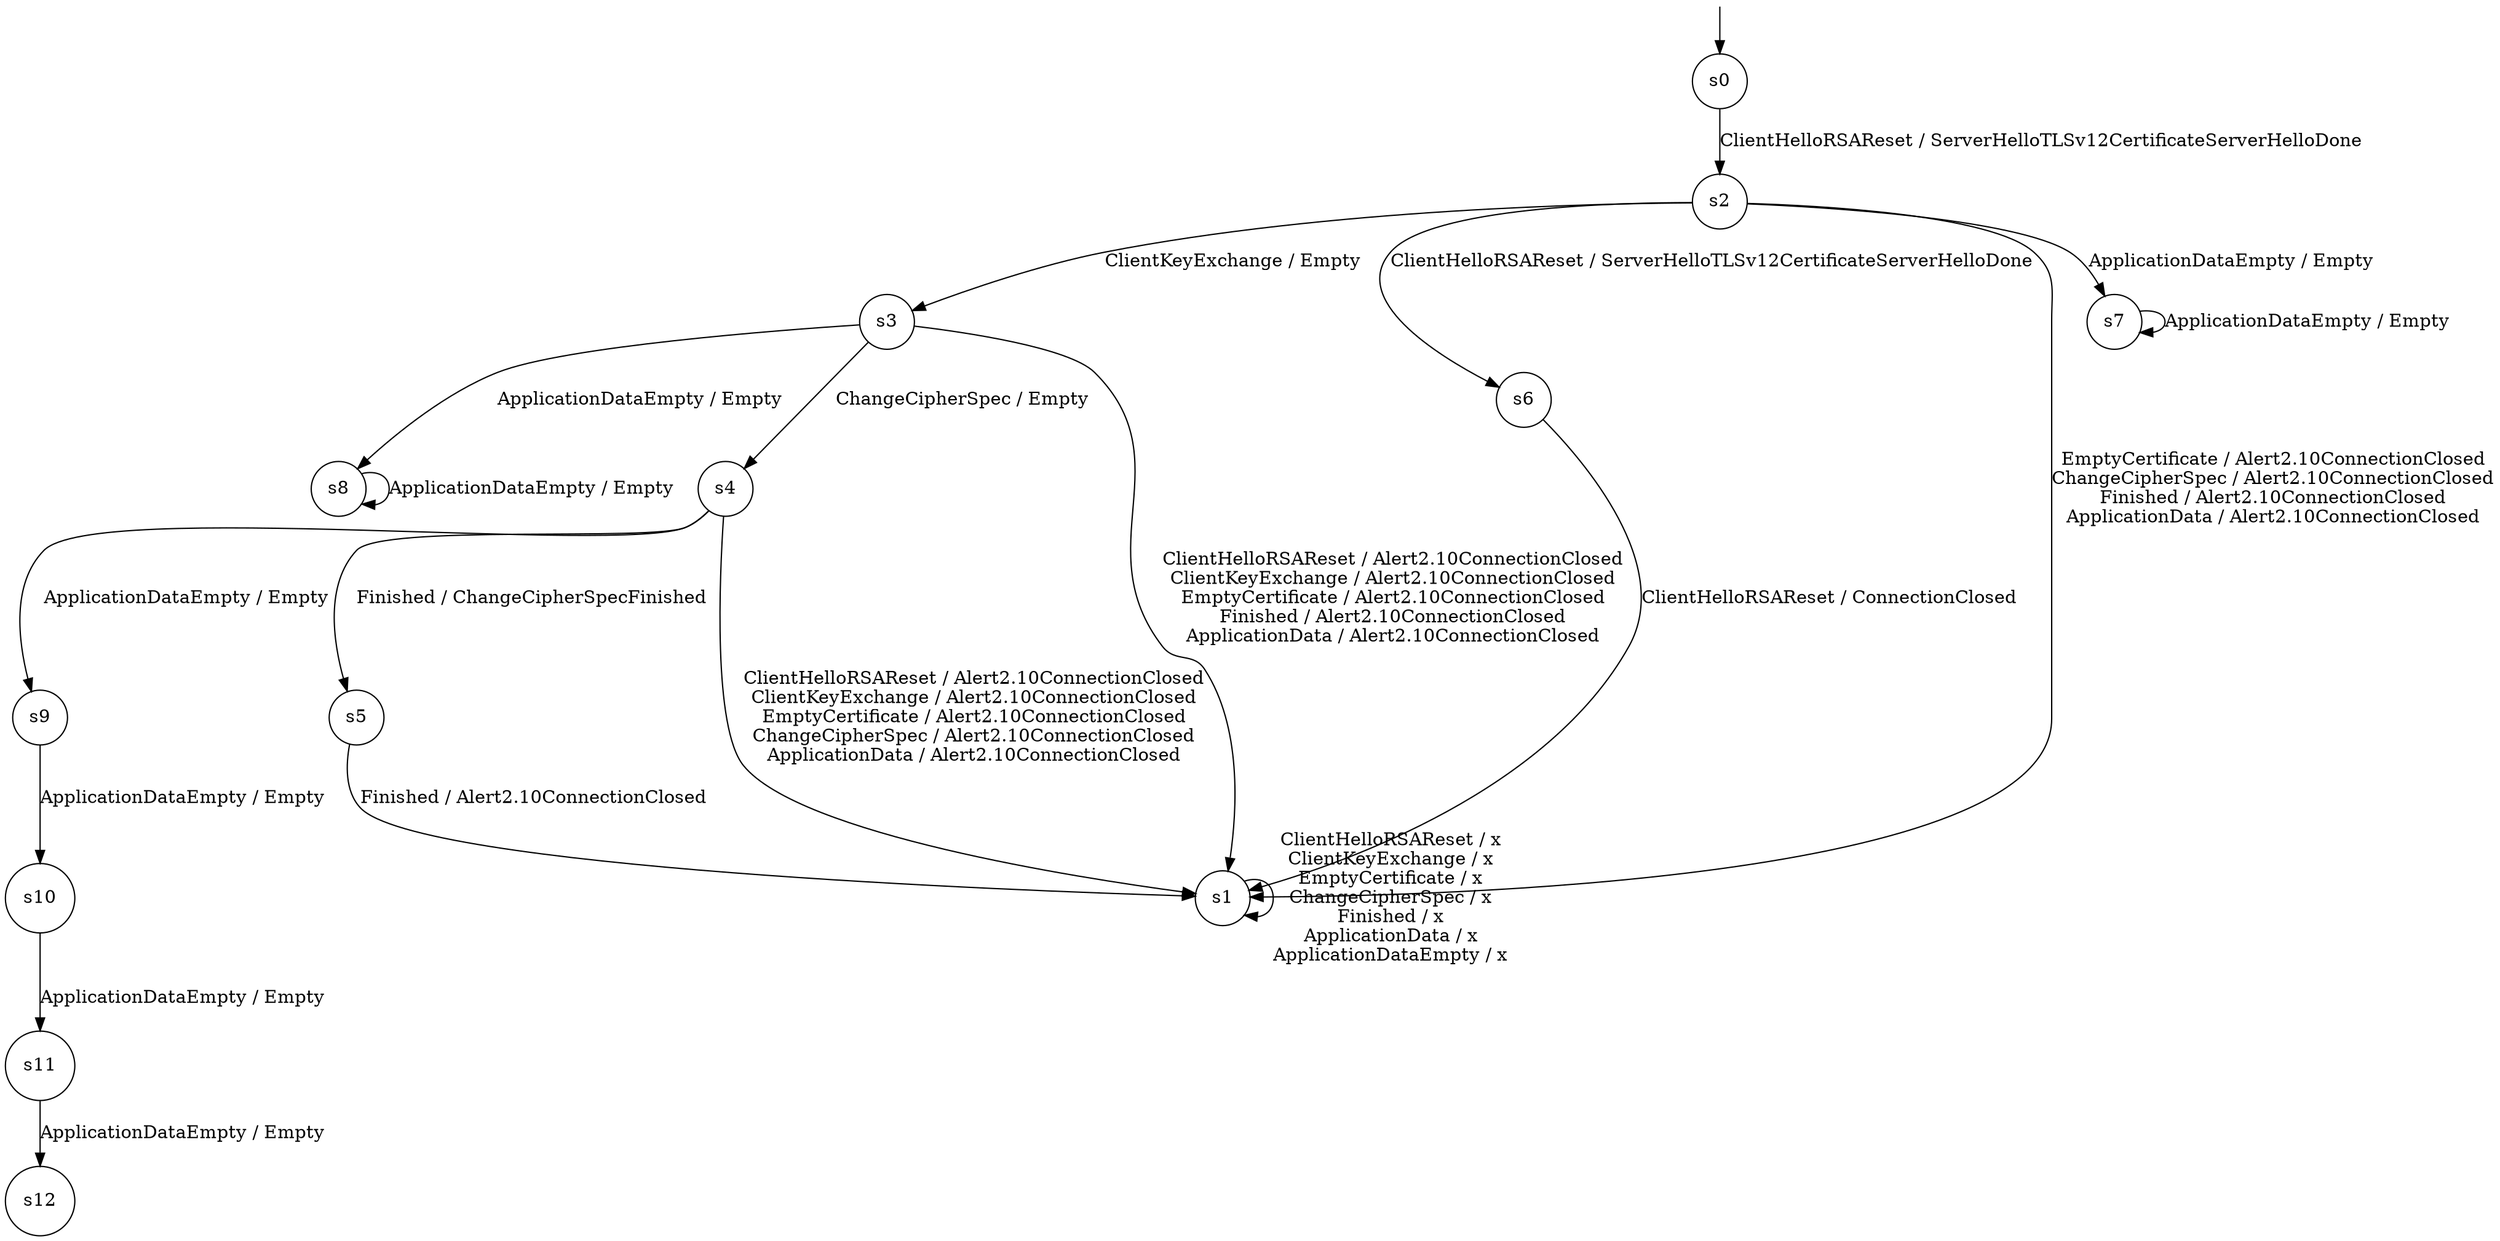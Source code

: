 digraph g {

	s0 [shape="circle" label="s0"];
	s1 [shape="circle" label="s1"];
	s2 [shape="circle" label="s2"];
	s3 [shape="circle" label="s3"];
	s4 [shape="circle" label="s4"];
	s5 [shape="circle" label="s5"];
	s6 [shape="circle" label="s6"];
	s7 [shape="circle" label="s7"];
	s8 [shape="circle" label="s8"];
	s9 [shape="circle" label="s9"];
	s10 [shape="circle" label="s10"];
	s11 [shape="circle" label="s11"];
	s12 [shape="circle" label="s12"];

__start0 [label="" shape="none" width="0" height="0"];
__start0 -> s0;

	s0 -> s2 [label="ClientHelloRSAReset / ServerHelloTLSv12CertificateServerHelloDone\n"];
	s1 -> s1 [label="ClientHelloRSAReset / x\nClientKeyExchange / x\nEmptyCertificate / x\nChangeCipherSpec / x\nFinished / x\nApplicationData / x\nApplicationDataEmpty / x\n"];
	s2 -> s6 [label="ClientHelloRSAReset / ServerHelloTLSv12CertificateServerHelloDone\n"];
	s2 -> s3 [label="ClientKeyExchange / Empty\n"];
	s2 -> s1 [label="EmptyCertificate / Alert2.10ConnectionClosed\nChangeCipherSpec / Alert2.10ConnectionClosed\nFinished / Alert2.10ConnectionClosed\nApplicationData / Alert2.10ConnectionClosed\n"];
	s2 -> s7 [label="ApplicationDataEmpty / Empty\n"];
	s3 -> s1 [label="ClientHelloRSAReset / Alert2.10ConnectionClosed\nClientKeyExchange / Alert2.10ConnectionClosed\nEmptyCertificate / Alert2.10ConnectionClosed\nFinished / Alert2.10ConnectionClosed\nApplicationData / Alert2.10ConnectionClosed\n"];
	s3 -> s4 [label="ChangeCipherSpec / Empty\n"];
	s3 -> s8 [label="ApplicationDataEmpty / Empty\n"];
	s4 -> s1 [label="ClientHelloRSAReset / Alert2.10ConnectionClosed\nClientKeyExchange / Alert2.10ConnectionClosed\nEmptyCertificate / Alert2.10ConnectionClosed\nChangeCipherSpec / Alert2.10ConnectionClosed\nApplicationData / Alert2.10ConnectionClosed\n"];
	s4 -> s5 [label="Finished / ChangeCipherSpecFinished\n"];
	s4 -> s9 [label="ApplicationDataEmpty / Empty\n"];
	s5 -> s1 [label="Finished / Alert2.10ConnectionClosed\n"];
	s6 -> s1 [label="ClientHelloRSAReset / ConnectionClosed\n"];
	s7 -> s7 [label="ApplicationDataEmpty / Empty\n"];
	s8 -> s8 [label="ApplicationDataEmpty / Empty\n"];
	s9 -> s10 [label="ApplicationDataEmpty / Empty\n"];
	s10 -> s11 [label="ApplicationDataEmpty / Empty\n"];
	s11 -> s12 [label="ApplicationDataEmpty / Empty\n"];
}